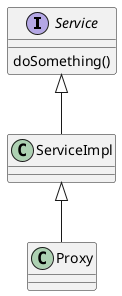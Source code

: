 @startuml
interface Service {
doSomething()
}

class ServiceImpl {
}

class Proxy {
}

Service <|-- ServiceImpl
ServiceImpl <|-- Proxy
@enduml